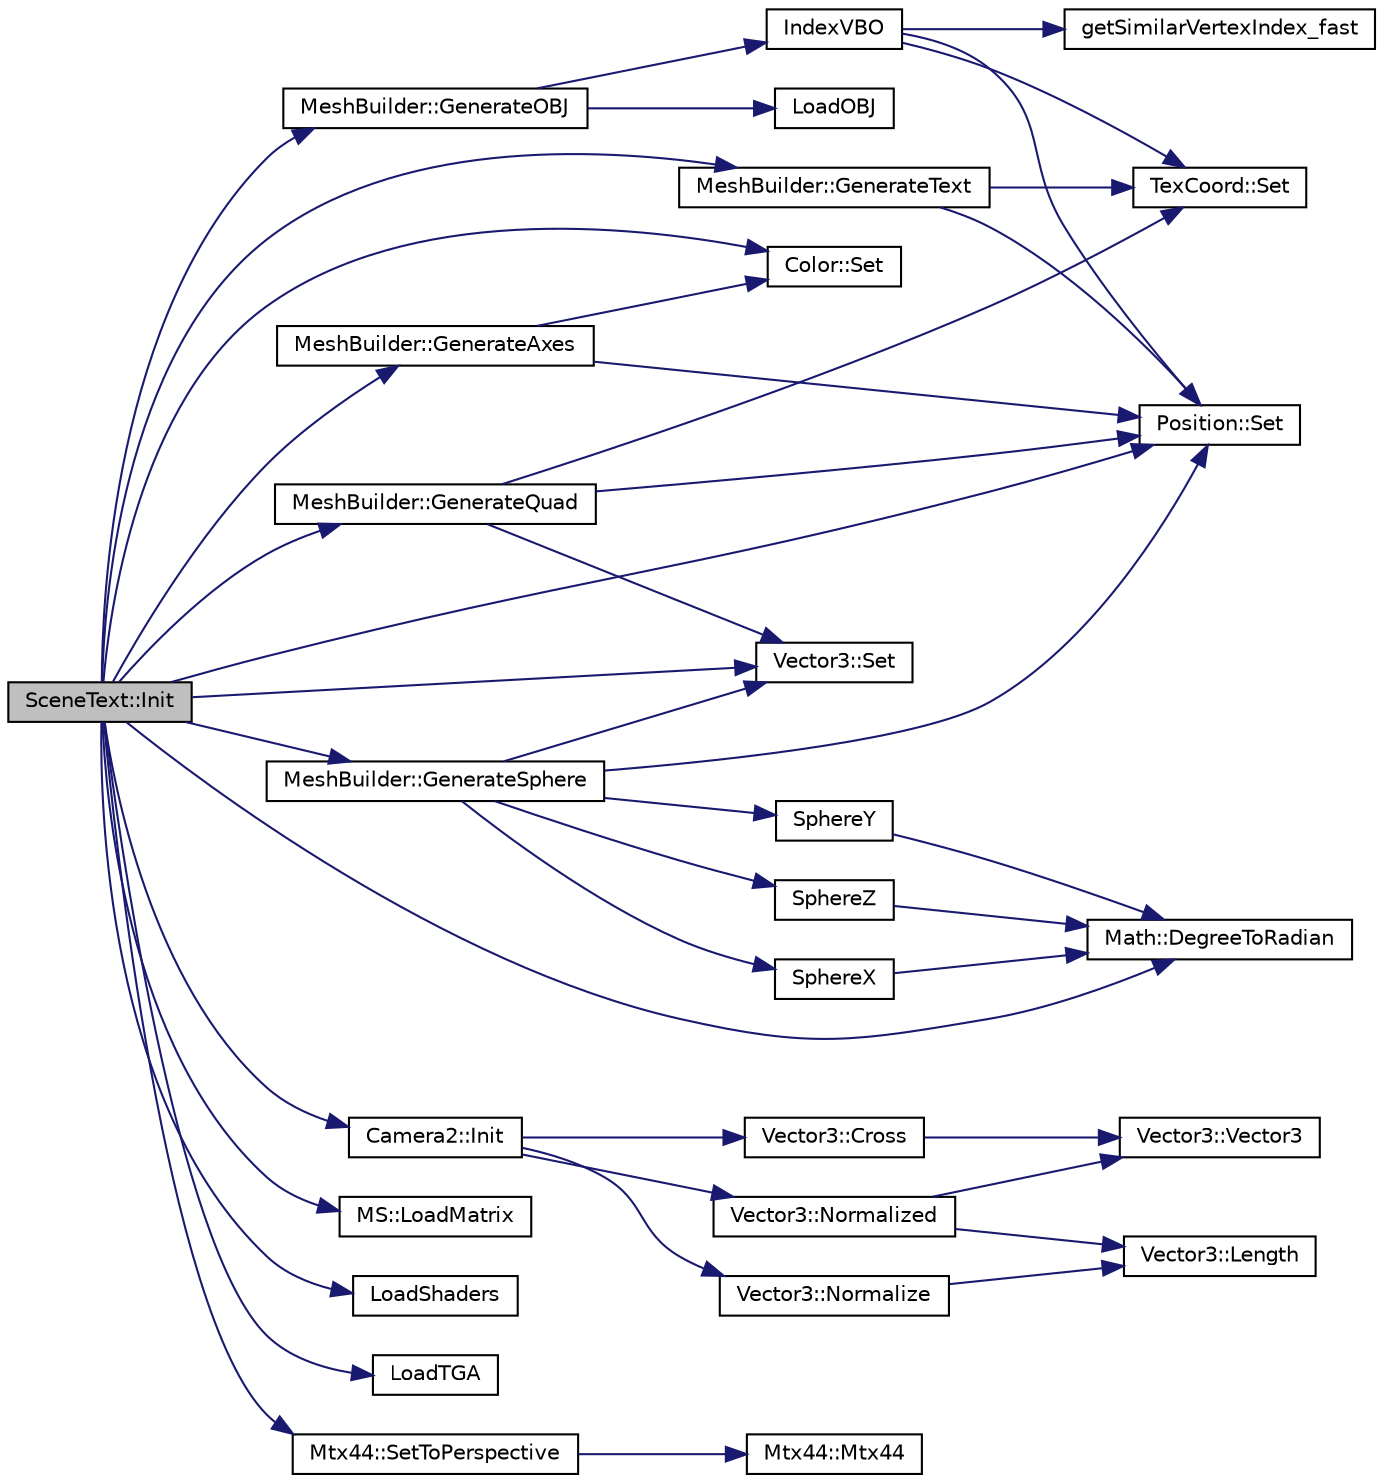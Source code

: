 digraph "SceneText::Init"
{
  bgcolor="transparent";
  edge [fontname="Helvetica",fontsize="10",labelfontname="Helvetica",labelfontsize="10"];
  node [fontname="Helvetica",fontsize="10",shape=record];
  rankdir="LR";
  Node1 [label="SceneText::Init",height=0.2,width=0.4,color="black", fillcolor="grey75", style="filled", fontcolor="black"];
  Node1 -> Node2 [color="midnightblue",fontsize="10",style="solid",fontname="Helvetica"];
  Node2 [label="Math::DegreeToRadian",height=0.2,width=0.4,color="black",URL="$namespaceMath.html#ac04b987cc6c574a059e68cb58f58c09a",tooltip="Converts from degrees to radians. "];
  Node1 -> Node3 [color="midnightblue",fontsize="10",style="solid",fontname="Helvetica"];
  Node3 [label="MeshBuilder::GenerateAxes",height=0.2,width=0.4,color="black",URL="$classMeshBuilder.html#a78d37e2b0cc068eec801f17c367100e7",tooltip="Generate the vertices of a reference Axes; Use red for x-axis, green for y-axis, blue for z-axis Then..."];
  Node3 -> Node4 [color="midnightblue",fontsize="10",style="solid",fontname="Helvetica"];
  Node4 [label="Position::Set",height=0.2,width=0.4,color="black",URL="$structPosition.html#a2919b2441baf7a2f799791d65a1cfc15"];
  Node3 -> Node5 [color="midnightblue",fontsize="10",style="solid",fontname="Helvetica"];
  Node5 [label="Color::Set",height=0.2,width=0.4,color="black",URL="$structColor.html#acc77e4e3583d3eca7e476952e51bfb80"];
  Node1 -> Node6 [color="midnightblue",fontsize="10",style="solid",fontname="Helvetica"];
  Node6 [label="MeshBuilder::GenerateOBJ",height=0.2,width=0.4,color="black",URL="$classMeshBuilder.html#aba87550d7726a610c911fbb977fd3575"];
  Node6 -> Node7 [color="midnightblue",fontsize="10",style="solid",fontname="Helvetica"];
  Node7 [label="IndexVBO",height=0.2,width=0.4,color="black",URL="$LoadOBJ_8cpp.html#aa99ef9426a57205ed8acb8f7d41f3bae"];
  Node7 -> Node8 [color="midnightblue",fontsize="10",style="solid",fontname="Helvetica"];
  Node8 [label="getSimilarVertexIndex_fast",height=0.2,width=0.4,color="black",URL="$LoadOBJ_8cpp.html#af43afccb67fd9c80513489b75fddb347"];
  Node7 -> Node4 [color="midnightblue",fontsize="10",style="solid",fontname="Helvetica"];
  Node7 -> Node9 [color="midnightblue",fontsize="10",style="solid",fontname="Helvetica"];
  Node9 [label="TexCoord::Set",height=0.2,width=0.4,color="black",URL="$structTexCoord.html#a64b4ceeb1733c478cb4b5b1216146c32"];
  Node6 -> Node10 [color="midnightblue",fontsize="10",style="solid",fontname="Helvetica"];
  Node10 [label="LoadOBJ",height=0.2,width=0.4,color="black",URL="$LoadOBJ_8cpp.html#aa634e9cac0a72d751731db6b4479cbda"];
  Node1 -> Node11 [color="midnightblue",fontsize="10",style="solid",fontname="Helvetica"];
  Node11 [label="MeshBuilder::GenerateQuad",height=0.2,width=0.4,color="black",URL="$classMeshBuilder.html#aa3751076aa9f74324d49a999a3c3fa55",tooltip="Generate the vertices of a quad; Use random color for each vertex Then generate the VBO/IBO and store..."];
  Node11 -> Node4 [color="midnightblue",fontsize="10",style="solid",fontname="Helvetica"];
  Node11 -> Node9 [color="midnightblue",fontsize="10",style="solid",fontname="Helvetica"];
  Node11 -> Node12 [color="midnightblue",fontsize="10",style="solid",fontname="Helvetica"];
  Node12 [label="Vector3::Set",height=0.2,width=0.4,color="black",URL="$structVector3.html#a9c25d604bd52b162cfcb56302ef032bb",tooltip="Set the elements of this vector. "];
  Node1 -> Node13 [color="midnightblue",fontsize="10",style="solid",fontname="Helvetica"];
  Node13 [label="MeshBuilder::GenerateSphere",height=0.2,width=0.4,color="black",URL="$classMeshBuilder.html#ad57247d585dac3161243ba582367c38f"];
  Node13 -> Node4 [color="midnightblue",fontsize="10",style="solid",fontname="Helvetica"];
  Node13 -> Node12 [color="midnightblue",fontsize="10",style="solid",fontname="Helvetica"];
  Node13 -> Node14 [color="midnightblue",fontsize="10",style="solid",fontname="Helvetica"];
  Node14 [label="SphereX",height=0.2,width=0.4,color="black",URL="$MeshBuilder_8cpp.html#aef75a362a1bdb0980ed4abcf8241da69"];
  Node14 -> Node2 [color="midnightblue",fontsize="10",style="solid",fontname="Helvetica"];
  Node13 -> Node15 [color="midnightblue",fontsize="10",style="solid",fontname="Helvetica"];
  Node15 [label="SphereY",height=0.2,width=0.4,color="black",URL="$MeshBuilder_8cpp.html#af7655f1bbe33f114c8c2457bb80d8d56"];
  Node15 -> Node2 [color="midnightblue",fontsize="10",style="solid",fontname="Helvetica"];
  Node13 -> Node16 [color="midnightblue",fontsize="10",style="solid",fontname="Helvetica"];
  Node16 [label="SphereZ",height=0.2,width=0.4,color="black",URL="$MeshBuilder_8cpp.html#a635e807e82196e114ec59993fe28838a"];
  Node16 -> Node2 [color="midnightblue",fontsize="10",style="solid",fontname="Helvetica"];
  Node1 -> Node17 [color="midnightblue",fontsize="10",style="solid",fontname="Helvetica"];
  Node17 [label="MeshBuilder::GenerateText",height=0.2,width=0.4,color="black",URL="$classMeshBuilder.html#aac7c87881dbc08f8d41f2068e0f40c76"];
  Node17 -> Node4 [color="midnightblue",fontsize="10",style="solid",fontname="Helvetica"];
  Node17 -> Node9 [color="midnightblue",fontsize="10",style="solid",fontname="Helvetica"];
  Node1 -> Node18 [color="midnightblue",fontsize="10",style="solid",fontname="Helvetica"];
  Node18 [label="Camera2::Init",height=0.2,width=0.4,color="black",URL="$classCamera2.html#af3d4e37be651bac9c0a94ac0af021c35"];
  Node18 -> Node19 [color="midnightblue",fontsize="10",style="solid",fontname="Helvetica"];
  Node19 [label="Vector3::Cross",height=0.2,width=0.4,color="black",URL="$structVector3.html#aa1cdc5357009b47fe585ddd61e263aad",tooltip="Cross product of 2 vectors. "];
  Node19 -> Node20 [color="midnightblue",fontsize="10",style="solid",fontname="Helvetica"];
  Node20 [label="Vector3::Vector3",height=0.2,width=0.4,color="black",URL="$structVector3.html#afa5e0c801fc2c8a820a54ea99302fe08",tooltip="Vector3 default constructor. "];
  Node18 -> Node21 [color="midnightblue",fontsize="10",style="solid",fontname="Helvetica"];
  Node21 [label="Vector3::Normalize",height=0.2,width=0.4,color="black",URL="$structVector3.html#aaef4f25a38878a640ab4a48002a7eff8",tooltip="Normalize this vector and return a reference to it. "];
  Node21 -> Node22 [color="midnightblue",fontsize="10",style="solid",fontname="Helvetica"];
  Node22 [label="Vector3::Length",height=0.2,width=0.4,color="black",URL="$structVector3.html#a200024a8442329de9a625ed58ffe7075",tooltip="Return length of vector. "];
  Node18 -> Node23 [color="midnightblue",fontsize="10",style="solid",fontname="Helvetica"];
  Node23 [label="Vector3::Normalized",height=0.2,width=0.4,color="black",URL="$structVector3.html#a2da0f00c5529bced69763320dac9c414",tooltip="Return a copy of this vector, normalized. "];
  Node23 -> Node22 [color="midnightblue",fontsize="10",style="solid",fontname="Helvetica"];
  Node23 -> Node20 [color="midnightblue",fontsize="10",style="solid",fontname="Helvetica"];
  Node1 -> Node24 [color="midnightblue",fontsize="10",style="solid",fontname="Helvetica"];
  Node24 [label="MS::LoadMatrix",height=0.2,width=0.4,color="black",URL="$classMS.html#a86606fe9f575ccb747d77195c8aefdaf",tooltip="Return the top matrix with a new matrix. "];
  Node1 -> Node25 [color="midnightblue",fontsize="10",style="solid",fontname="Helvetica"];
  Node25 [label="LoadShaders",height=0.2,width=0.4,color="black",URL="$shader_8cpp.html#a833f10cca6a76fe34ae9efa23ac5e73c"];
  Node1 -> Node26 [color="midnightblue",fontsize="10",style="solid",fontname="Helvetica"];
  Node26 [label="LoadTGA",height=0.2,width=0.4,color="black",URL="$LoadTGA_8cpp.html#a459a80ca6de67a1e3493bfb66ae317e4"];
  Node1 -> Node4 [color="midnightblue",fontsize="10",style="solid",fontname="Helvetica"];
  Node1 -> Node5 [color="midnightblue",fontsize="10",style="solid",fontname="Helvetica"];
  Node1 -> Node12 [color="midnightblue",fontsize="10",style="solid",fontname="Helvetica"];
  Node1 -> Node27 [color="midnightblue",fontsize="10",style="solid",fontname="Helvetica"];
  Node27 [label="Mtx44::SetToPerspective",height=0.2,width=0.4,color="black",URL="$classMtx44.html#ac6e6521111d78ff36d539bf111a902c6",tooltip="Set matrix to be a perspective matrix. "];
  Node27 -> Node28 [color="midnightblue",fontsize="10",style="solid",fontname="Helvetica"];
  Node28 [label="Mtx44::Mtx44",height=0.2,width=0.4,color="black",URL="$classMtx44.html#a1b985913080679da29ff94217935b3c7",tooltip="Default Constructor. Default values are zero. "];
}
